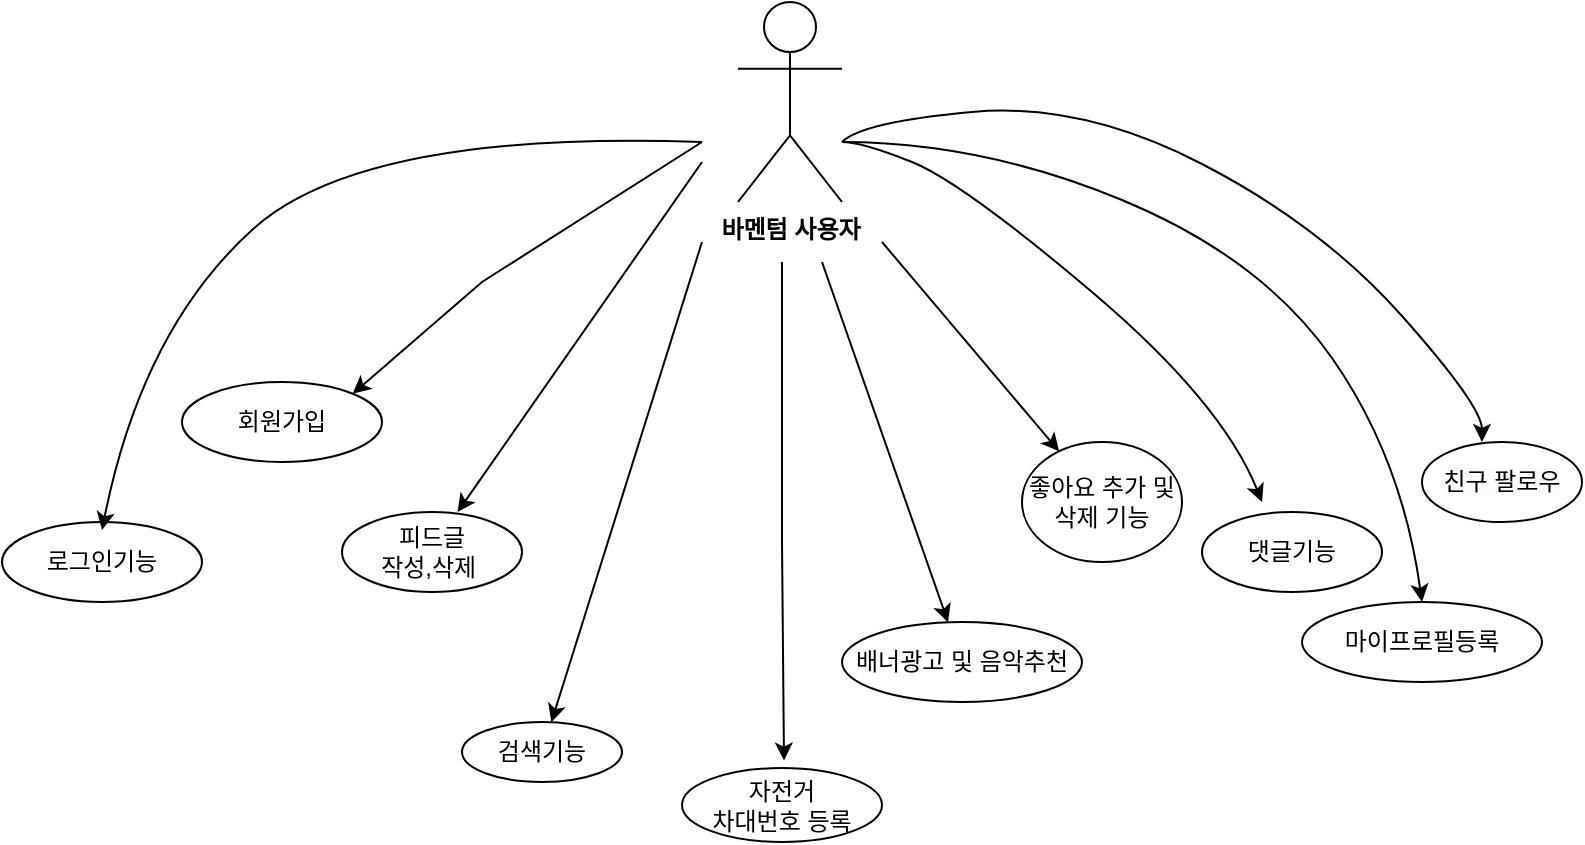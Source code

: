 <mxfile version="21.1.2" type="google">
  <diagram name="페이지-1" id="tLWv0ikep6y-0RagZHl3">
    <mxGraphModel grid="1" page="1" gridSize="10" guides="1" tooltips="1" connect="1" arrows="1" fold="1" pageScale="1" pageWidth="827" pageHeight="1169" math="0" shadow="0">
      <root>
        <mxCell id="0" />
        <mxCell id="1" parent="0" />
        <mxCell id="cJ2IQbuwEGZ2H1-RjROX-1" value="&lt;b&gt;바멘텀 사용자&lt;/b&gt;" style="shape=umlActor;verticalLabelPosition=bottom;verticalAlign=top;html=1;outlineConnect=0;" vertex="1" parent="1">
          <mxGeometry x="388" y="90" width="52" height="100" as="geometry" />
        </mxCell>
        <mxCell id="cJ2IQbuwEGZ2H1-RjROX-3" value="피드글 &lt;br&gt;작성,삭제&amp;nbsp;" style="ellipse;whiteSpace=wrap;html=1;" vertex="1" parent="1">
          <mxGeometry x="190" y="345" width="90" height="40" as="geometry" />
        </mxCell>
        <mxCell id="cJ2IQbuwEGZ2H1-RjROX-4" value="검색기능" style="ellipse;whiteSpace=wrap;html=1;" vertex="1" parent="1">
          <mxGeometry x="250" y="450" width="80" height="30" as="geometry" />
        </mxCell>
        <mxCell id="cJ2IQbuwEGZ2H1-RjROX-5" value="자전거 &lt;br&gt;차대번호 등록" style="ellipse;whiteSpace=wrap;html=1;" vertex="1" parent="1">
          <mxGeometry x="360" y="473" width="100" height="37" as="geometry" />
        </mxCell>
        <mxCell id="cJ2IQbuwEGZ2H1-RjROX-6" value="배너광고 및 음악추천" style="ellipse;whiteSpace=wrap;html=1;" vertex="1" parent="1">
          <mxGeometry x="440" y="400" width="120" height="40" as="geometry" />
        </mxCell>
        <mxCell id="cJ2IQbuwEGZ2H1-RjROX-7" value="로그인기능" style="ellipse;whiteSpace=wrap;html=1;" vertex="1" parent="1">
          <mxGeometry x="20" y="350" width="100" height="40" as="geometry" />
        </mxCell>
        <mxCell id="cJ2IQbuwEGZ2H1-RjROX-8" value="좋아요 추가 및 삭제 기능" style="ellipse;whiteSpace=wrap;html=1;" vertex="1" parent="1">
          <mxGeometry x="530" y="310" width="80" height="60" as="geometry" />
        </mxCell>
        <mxCell id="cJ2IQbuwEGZ2H1-RjROX-9" value="&lt;span style=&quot;color: rgb(0, 0, 0); font-family: Helvetica; font-size: 12px; font-style: normal; font-variant-ligatures: normal; font-variant-caps: normal; font-weight: 400; letter-spacing: normal; orphans: 2; text-align: center; text-indent: 0px; text-transform: none; widows: 2; word-spacing: 0px; -webkit-text-stroke-width: 0px; background-color: rgb(251, 251, 251); text-decoration-thickness: initial; text-decoration-style: initial; text-decoration-color: initial; float: none; display: inline !important;&quot;&gt;친구 팔로우&lt;/span&gt;" style="ellipse;whiteSpace=wrap;html=1;" vertex="1" parent="1">
          <mxGeometry x="730" y="310" width="80" height="40" as="geometry" />
        </mxCell>
        <mxCell id="cJ2IQbuwEGZ2H1-RjROX-12" value="" style="endArrow=classic;html=1;rounded=0;entryX=0.45;entryY=-0.1;entryDx=0;entryDy=0;entryPerimeter=0;" edge="1" parent="1">
          <mxGeometry width="50" height="50" relative="1" as="geometry">
            <mxPoint x="410" y="220" as="sourcePoint" />
            <mxPoint x="411" y="469.3" as="targetPoint" />
            <Array as="points">
              <mxPoint x="410" y="360" />
            </Array>
          </mxGeometry>
        </mxCell>
        <mxCell id="cJ2IQbuwEGZ2H1-RjROX-14" value="" style="endArrow=classic;html=1;rounded=0;" edge="1" parent="1" target="cJ2IQbuwEGZ2H1-RjROX-6">
          <mxGeometry width="50" height="50" relative="1" as="geometry">
            <mxPoint x="430" y="220" as="sourcePoint" />
            <mxPoint x="440" y="340" as="targetPoint" />
          </mxGeometry>
        </mxCell>
        <mxCell id="cJ2IQbuwEGZ2H1-RjROX-15" value="" style="endArrow=classic;html=1;rounded=0;" edge="1" parent="1" target="cJ2IQbuwEGZ2H1-RjROX-8">
          <mxGeometry width="50" height="50" relative="1" as="geometry">
            <mxPoint x="460" y="210" as="sourcePoint" />
            <mxPoint x="440" y="340" as="targetPoint" />
          </mxGeometry>
        </mxCell>
        <mxCell id="cJ2IQbuwEGZ2H1-RjROX-17" value="" style="endArrow=classic;html=1;rounded=0;" edge="1" parent="1" target="cJ2IQbuwEGZ2H1-RjROX-4">
          <mxGeometry width="50" height="50" relative="1" as="geometry">
            <mxPoint x="370" y="210" as="sourcePoint" />
            <mxPoint x="460" y="340" as="targetPoint" />
          </mxGeometry>
        </mxCell>
        <mxCell id="cJ2IQbuwEGZ2H1-RjROX-18" value="" style="endArrow=classic;html=1;rounded=0;entryX=0.642;entryY=0;entryDx=0;entryDy=0;entryPerimeter=0;" edge="1" parent="1" target="cJ2IQbuwEGZ2H1-RjROX-3">
          <mxGeometry width="50" height="50" relative="1" as="geometry">
            <mxPoint x="370" y="170" as="sourcePoint" />
            <mxPoint x="460" y="340" as="targetPoint" />
            <Array as="points" />
          </mxGeometry>
        </mxCell>
        <mxCell id="cJ2IQbuwEGZ2H1-RjROX-19" value="" style="curved=1;endArrow=classic;html=1;rounded=0;" edge="1" parent="1">
          <mxGeometry width="50" height="50" relative="1" as="geometry">
            <mxPoint x="370" y="160" as="sourcePoint" />
            <mxPoint x="70" y="354" as="targetPoint" />
            <Array as="points">
              <mxPoint x="200" y="154" />
              <mxPoint x="90" y="254" />
            </Array>
          </mxGeometry>
        </mxCell>
        <mxCell id="cJ2IQbuwEGZ2H1-RjROX-20" value="마이프로필등록" style="ellipse;whiteSpace=wrap;html=1;" vertex="1" parent="1">
          <mxGeometry x="670" y="390" width="120" height="40" as="geometry" />
        </mxCell>
        <mxCell id="cJ2IQbuwEGZ2H1-RjROX-22" value="" style="curved=1;endArrow=classic;html=1;rounded=0;entryX=0.5;entryY=0;entryDx=0;entryDy=0;" edge="1" parent="1" target="cJ2IQbuwEGZ2H1-RjROX-20">
          <mxGeometry width="50" height="50" relative="1" as="geometry">
            <mxPoint x="440" y="160" as="sourcePoint" />
            <mxPoint x="703" y="430" as="targetPoint" />
            <Array as="points">
              <mxPoint x="510" y="160" />
              <mxPoint x="650" y="218" />
              <mxPoint x="720" y="318" />
            </Array>
          </mxGeometry>
        </mxCell>
        <mxCell id="cJ2IQbuwEGZ2H1-RjROX-25" value="" style="curved=1;endArrow=classic;html=1;rounded=0;" edge="1" parent="1">
          <mxGeometry width="50" height="50" relative="1" as="geometry">
            <mxPoint x="440" y="160" as="sourcePoint" />
            <mxPoint x="760" y="310" as="targetPoint" />
            <Array as="points">
              <mxPoint x="440" y="160" />
              <mxPoint x="450" y="150" />
              <mxPoint x="560" y="140" />
              <mxPoint x="680" y="202" />
              <mxPoint x="760" y="292" />
            </Array>
          </mxGeometry>
        </mxCell>
        <mxCell id="cJ2IQbuwEGZ2H1-RjROX-29" value="댓글기능" style="ellipse;whiteSpace=wrap;html=1;" vertex="1" parent="1">
          <mxGeometry x="620" y="345" width="90" height="40" as="geometry" />
        </mxCell>
        <mxCell id="cJ2IQbuwEGZ2H1-RjROX-31" value="" style="curved=1;endArrow=classic;html=1;rounded=0;" edge="1" parent="1">
          <mxGeometry width="50" height="50" relative="1" as="geometry">
            <mxPoint x="440" y="160" as="sourcePoint" />
            <mxPoint x="650" y="340" as="targetPoint" />
            <Array as="points">
              <mxPoint x="450" y="160" />
              <mxPoint x="500" y="180" />
              <mxPoint x="630" y="290" />
            </Array>
          </mxGeometry>
        </mxCell>
        <mxCell id="ZuBwCco3BjXrB2926MJY-1" value="회원가입" style="ellipse;whiteSpace=wrap;html=1;" vertex="1" parent="1">
          <mxGeometry x="110" y="280" width="100" height="40" as="geometry" />
        </mxCell>
        <mxCell id="ZuBwCco3BjXrB2926MJY-4" value="" style="endArrow=classic;html=1;rounded=0;entryX=1;entryY=0;entryDx=0;entryDy=0;" edge="1" parent="1" target="ZuBwCco3BjXrB2926MJY-1">
          <mxGeometry width="50" height="50" relative="1" as="geometry">
            <mxPoint x="370" y="160" as="sourcePoint" />
            <mxPoint x="221.78" y="230" as="targetPoint" />
            <Array as="points">
              <mxPoint x="260" y="230" />
            </Array>
          </mxGeometry>
        </mxCell>
      </root>
    </mxGraphModel>
  </diagram>
</mxfile>
